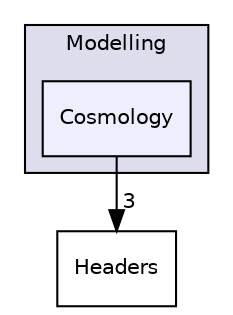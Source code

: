 digraph "Modelling/Cosmology" {
  compound=true
  node [ fontsize="10", fontname="Helvetica"];
  edge [ labelfontsize="10", labelfontname="Helvetica"];
  subgraph clusterdir_e8993f8b7309c672e9dad2196633ae37 {
    graph [ bgcolor="#ddddee", pencolor="black", label="Modelling" fontname="Helvetica", fontsize="10", URL="dir_e8993f8b7309c672e9dad2196633ae37.html"]
  dir_83e3702da21791e869924186a85d578e [shape=box, label="Cosmology", style="filled", fillcolor="#eeeeff", pencolor="black", URL="dir_83e3702da21791e869924186a85d578e.html"];
  }
  dir_692516b589a32b3bfce781ca9f6d1534 [shape=box label="Headers" URL="dir_692516b589a32b3bfce781ca9f6d1534.html"];
  dir_83e3702da21791e869924186a85d578e->dir_692516b589a32b3bfce781ca9f6d1534 [headlabel="3", labeldistance=1.5 headhref="dir_000020_000011.html"];
}
